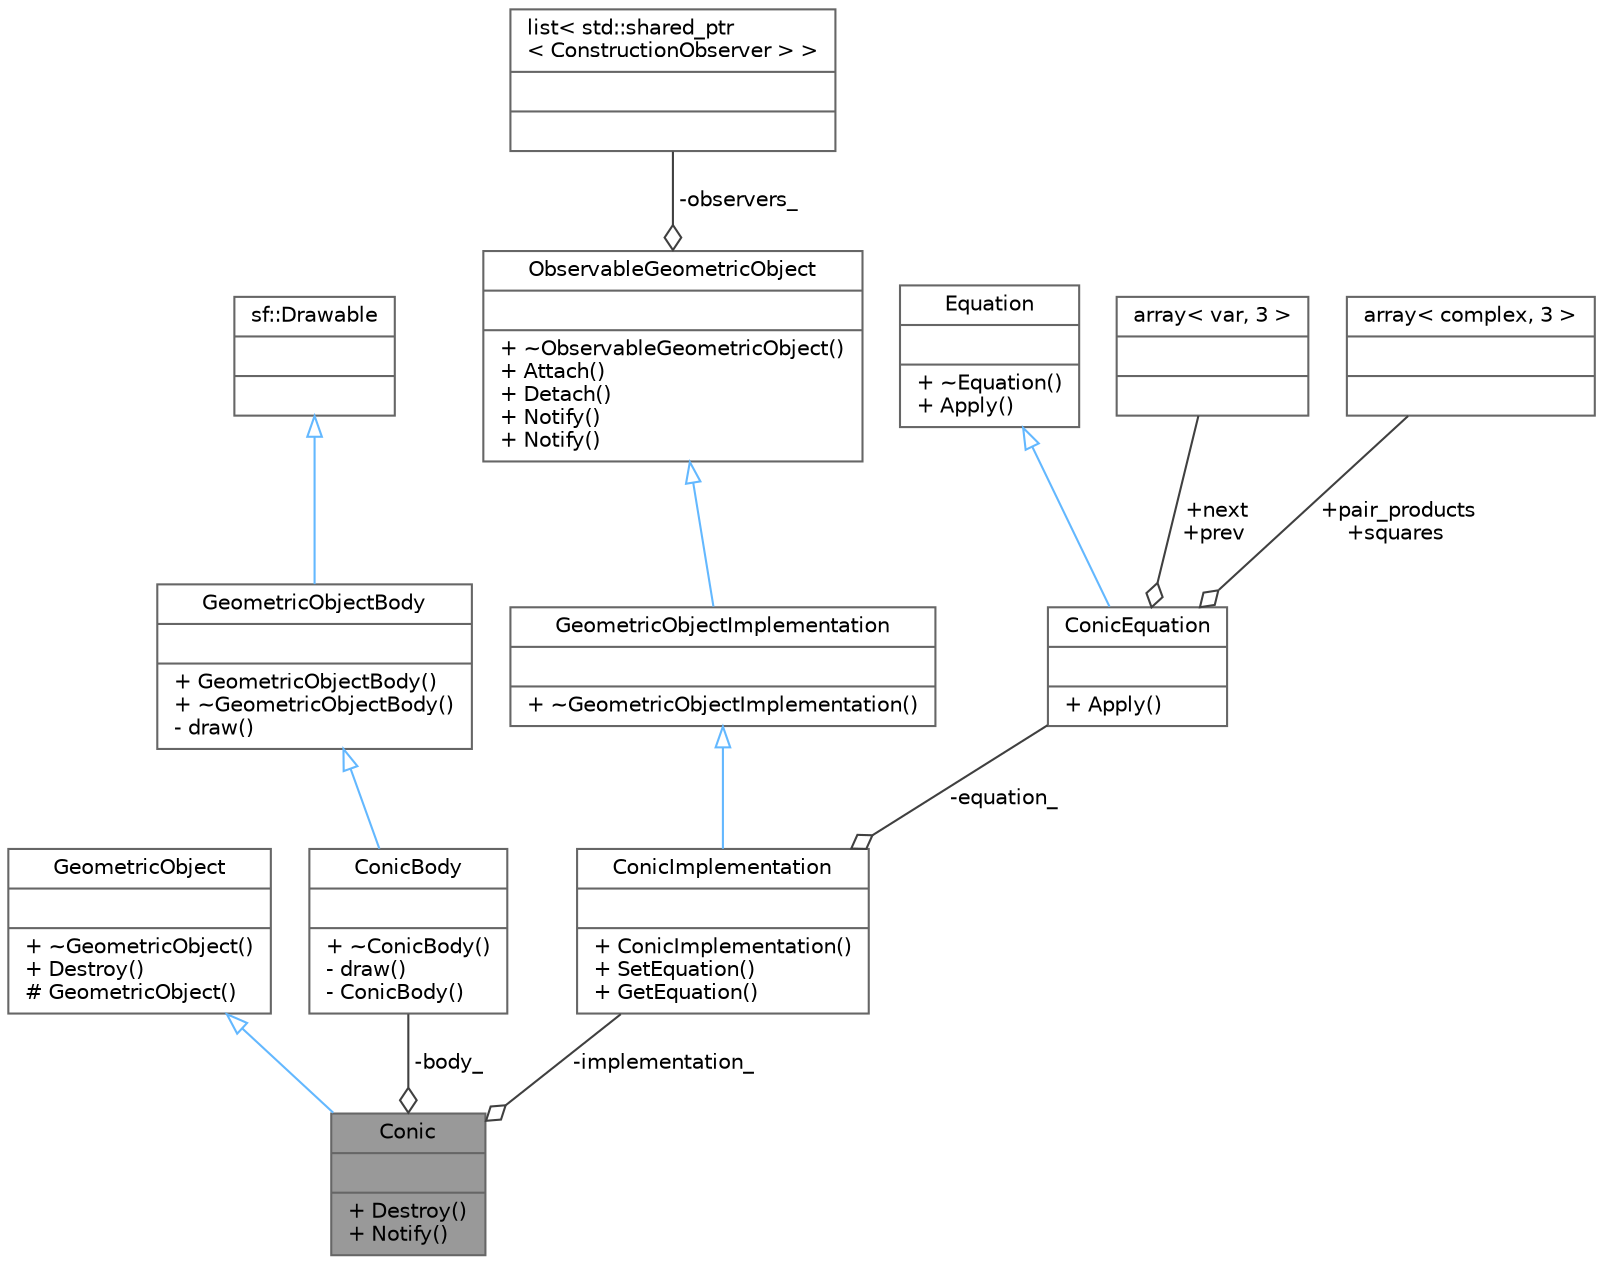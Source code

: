 digraph "Conic"
{
 // LATEX_PDF_SIZE
  bgcolor="transparent";
  edge [fontname=Helvetica,fontsize=10,labelfontname=Helvetica,labelfontsize=10];
  node [fontname=Helvetica,fontsize=10,shape=box,height=0.2,width=0.9];
  Node1 [shape=record,label="{Conic\n||+ Destroy()\l+ Notify()\l}",height=0.2,width=0.4,color="gray40", fillcolor="grey60", style="filled", fontcolor="black",tooltip="Conic on a plane."];
  Node2 -> Node1 [dir="back",color="steelblue1",style="solid",arrowtail="onormal"];
  Node2 [shape=record,label="{GeometricObject\n||+ ~GeometricObject()\l+ Destroy()\l# GeometricObject()\l}",height=0.2,width=0.4,color="gray40", fillcolor="white", style="filled",URL="$class_geometric_object.html",tooltip=" "];
  Node3 -> Node1 [color="grey25",style="solid",label=" -body_" ,arrowhead="odiamond"];
  Node3 [shape=record,label="{ConicBody\n||+ ~ConicBody()\l- draw()\l- ConicBody()\l}",height=0.2,width=0.4,color="gray40", fillcolor="white", style="filled",URL="$class_conic_body.html",tooltip=" "];
  Node4 -> Node3 [dir="back",color="steelblue1",style="solid",arrowtail="onormal"];
  Node4 [shape=record,label="{GeometricObjectBody\n||+ GeometricObjectBody()\l+ ~GeometricObjectBody()\l- draw()\l}",height=0.2,width=0.4,color="gray40", fillcolor="white", style="filled",URL="$class_geometric_object_body.html",tooltip=" "];
  Node5 -> Node4 [dir="back",color="steelblue1",style="solid",arrowtail="onormal"];
  Node5 [shape=record,label="{sf::Drawable\n||}",height=0.2,width=0.4,color="gray40", fillcolor="white", style="filled",tooltip=" "];
  Node6 -> Node1 [color="grey25",style="solid",label=" -implementation_" ,arrowhead="odiamond"];
  Node6 [shape=record,label="{ConicImplementation\n||+ ConicImplementation()\l+ SetEquation()\l+ GetEquation()\l}",height=0.2,width=0.4,color="gray40", fillcolor="white", style="filled",URL="$class_conic_implementation.html",tooltip=" "];
  Node7 -> Node6 [dir="back",color="steelblue1",style="solid",arrowtail="onormal"];
  Node7 [shape=record,label="{GeometricObjectImplementation\n||+ ~GeometricObjectImplementation()\l}",height=0.2,width=0.4,color="gray40", fillcolor="white", style="filled",URL="$class_geometric_object_implementation.html",tooltip="Base class for implementations of geometric objects."];
  Node8 -> Node7 [dir="back",color="steelblue1",style="solid",arrowtail="onormal"];
  Node8 [shape=record,label="{ObservableGeometricObject\n||+ ~ObservableGeometricObject()\l+ Attach()\l+ Detach()\l+ Notify()\l+ Notify()\l}",height=0.2,width=0.4,color="gray40", fillcolor="white", style="filled",URL="$class_observable_geometric_object.html",tooltip="Makes GeometricObjectImplementation observable."];
  Node9 -> Node8 [color="grey25",style="solid",label=" -observers_" ,arrowhead="odiamond"];
  Node9 [shape=record,label="{list\< std::shared_ptr\l\< ConstructionObserver \> \>\n||}",height=0.2,width=0.4,color="gray40", fillcolor="white", style="filled",tooltip=" "];
  Node10 -> Node6 [color="grey25",style="solid",label=" -equation_" ,arrowhead="odiamond"];
  Node10 [shape=record,label="{ConicEquation\n||+ Apply()\l}",height=0.2,width=0.4,color="gray40", fillcolor="white", style="filled",URL="$struct_conic_equation.html",tooltip="Struct that defines position of the conic."];
  Node11 -> Node10 [dir="back",color="steelblue1",style="solid",arrowtail="onormal"];
  Node11 [shape=record,label="{Equation\n||+ ~Equation()\l+ Apply()\l}",height=0.2,width=0.4,color="gray40", fillcolor="white", style="filled",URL="$struct_equation.html",tooltip="Struct that defines position of the objects."];
  Node12 -> Node10 [color="grey25",style="solid",label=" +next\n+prev" ,arrowhead="odiamond"];
  Node12 [shape=record,label="{array\< var, 3 \>\n||}",height=0.2,width=0.4,color="gray40", fillcolor="white", style="filled",tooltip=" "];
  Node13 -> Node10 [color="grey25",style="solid",label=" +pair_products\n+squares" ,arrowhead="odiamond"];
  Node13 [shape=record,label="{array\< complex, 3 \>\n||}",height=0.2,width=0.4,color="gray40", fillcolor="white", style="filled",tooltip=" "];
}
